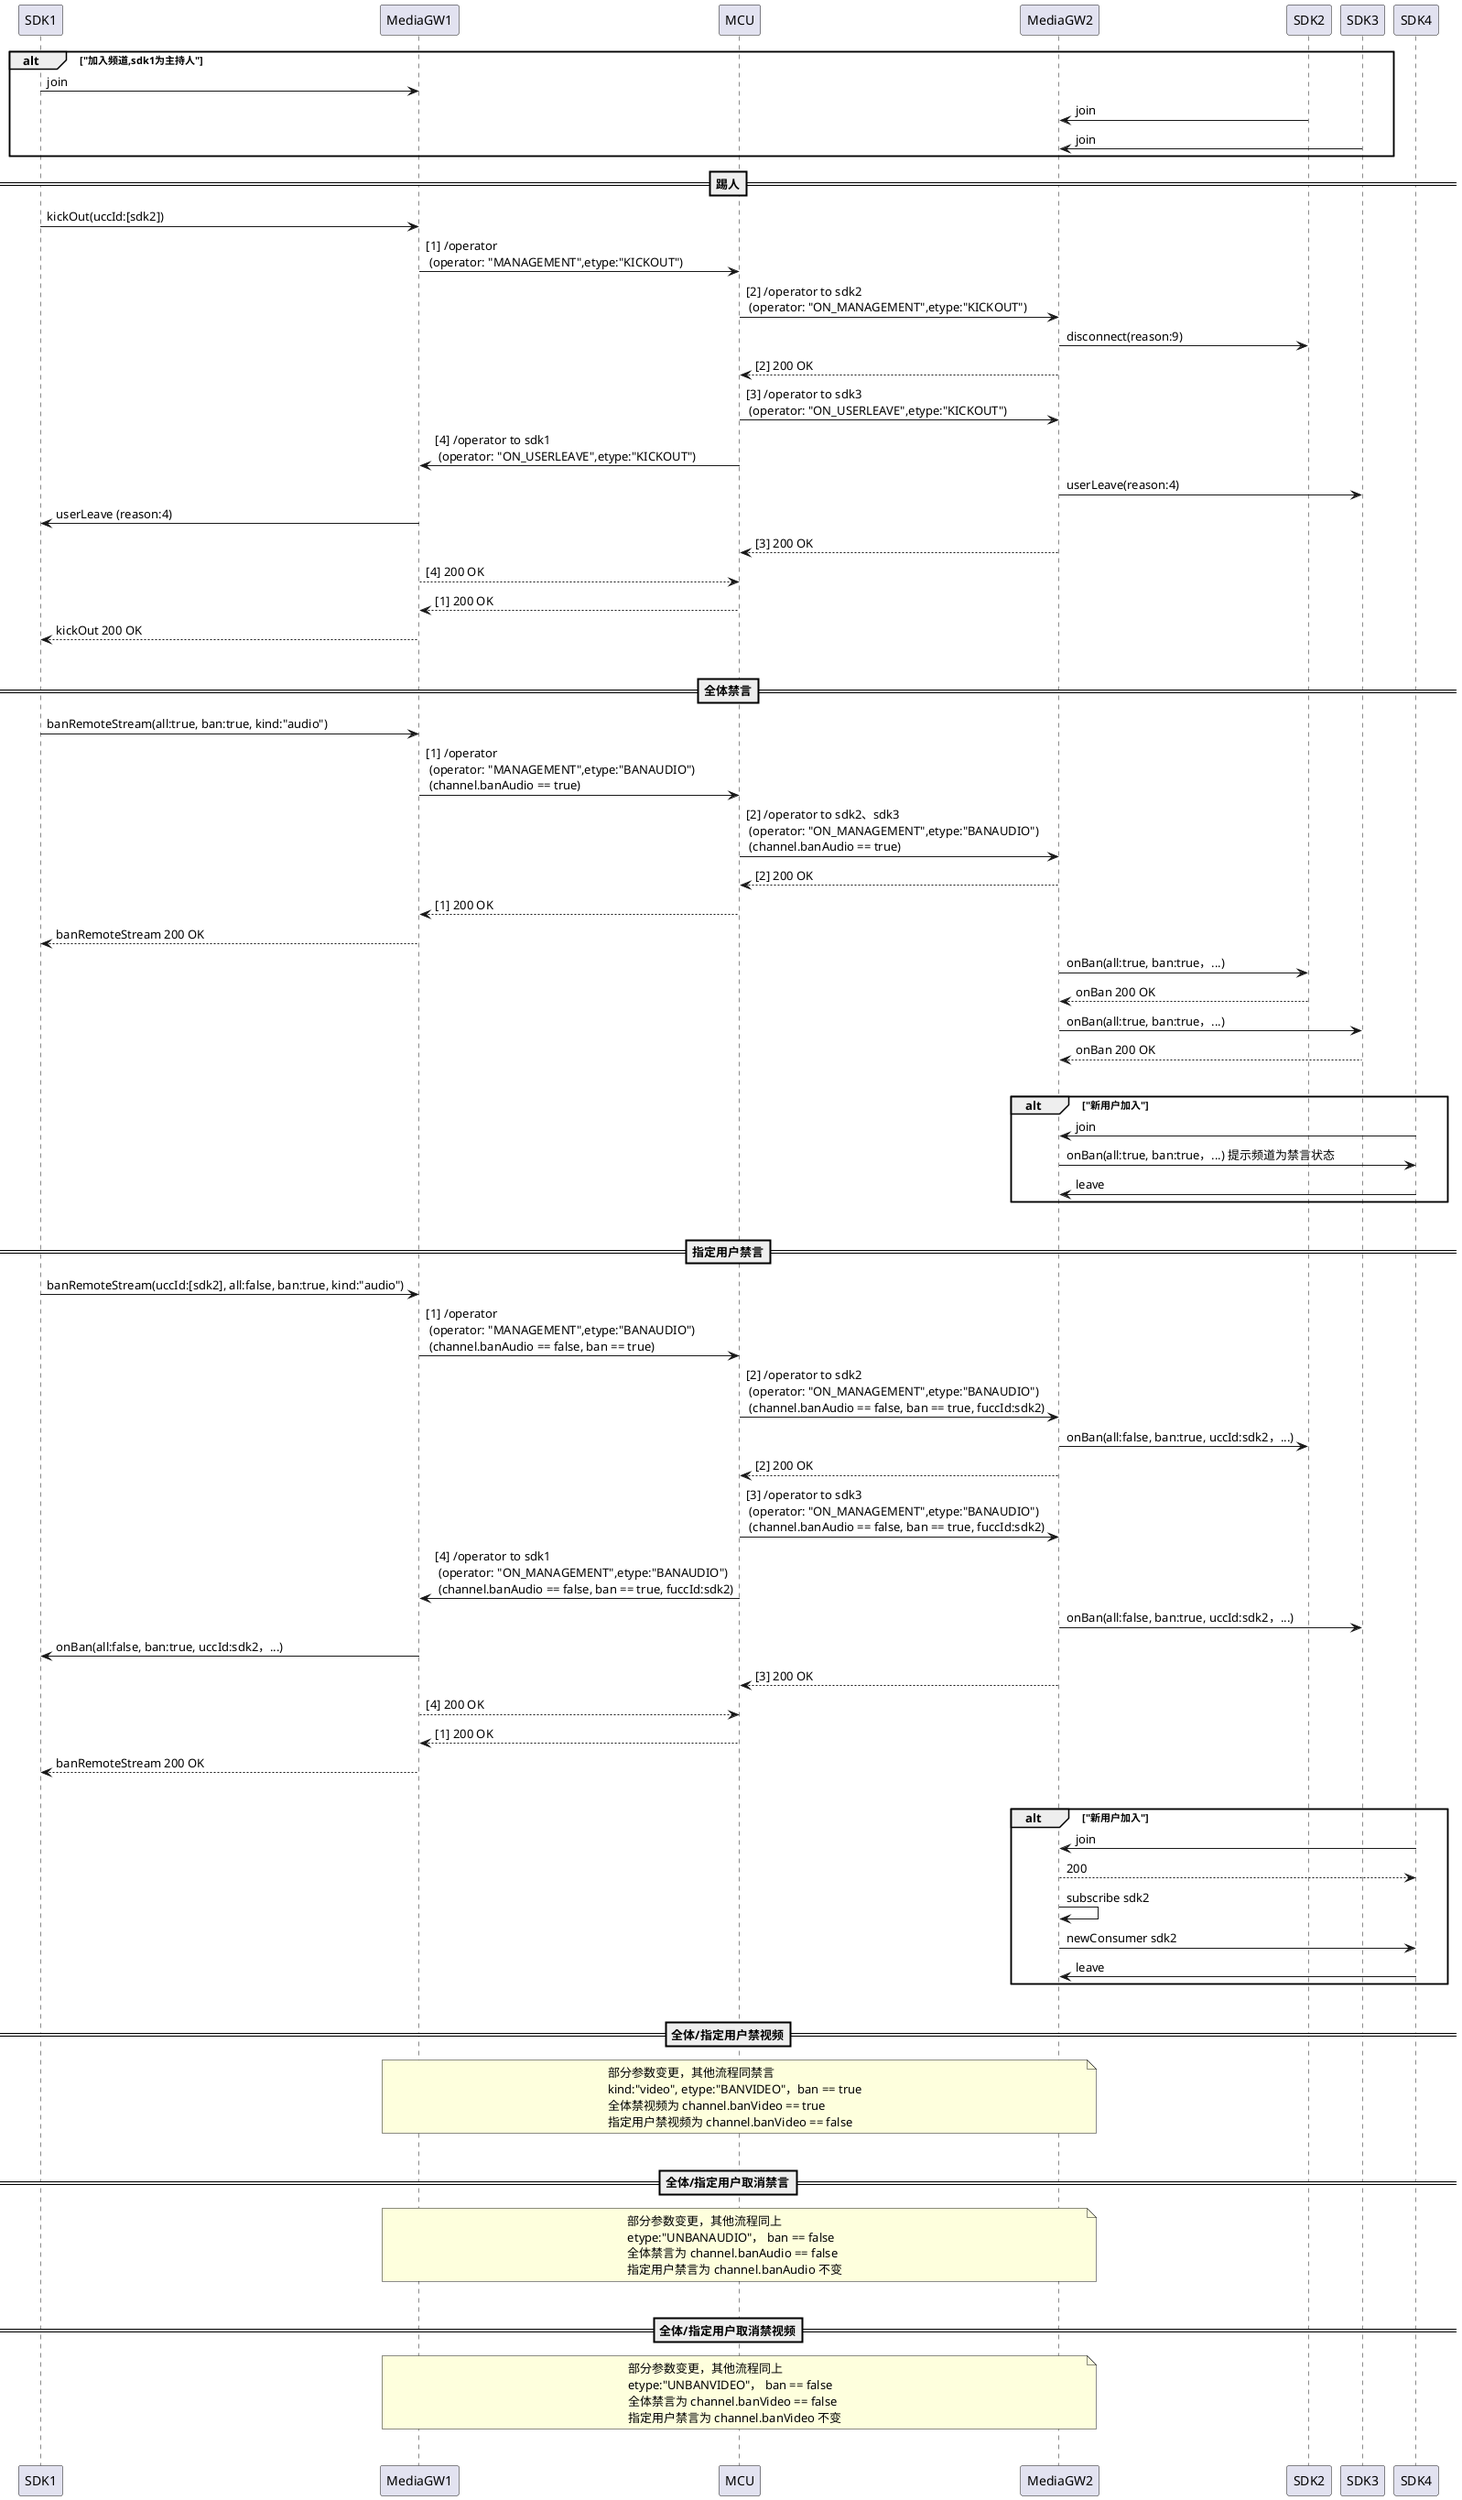 @startuml `频道禁言踢人流程图`

participant SDK1 as sdk1
participant MediaGW1 as gw1
participant MCU as mcu
participant MediaGW2 as gw2
participant SDK2 as sdk2
participant SDK3 as sdk3
participant SDK4 as sdk4

alt "加入频道,sdk1为主持人"
sdk1 -> gw1: join
sdk2 -> gw2: join
sdk3 -> gw2: join
end

==踢人==
sdk1 -> gw1: kickOut(uccId:[sdk2])
gw1 -> mcu: [1] /operator \n (operator: "MANAGEMENT",etype:"KICKOUT")
mcu -> gw2: [2] /operator to sdk2 \n (operator: "ON_MANAGEMENT",etype:"KICKOUT")
gw2 -> sdk2: disconnect(reason:9)
mcu <-- gw2: [2] 200 OK
mcu -> gw2: [3] /operator to sdk3 \n (operator: "ON_USERLEAVE",etype:"KICKOUT")
mcu -> gw1: [4] /operator to sdk1 \n (operator: "ON_USERLEAVE",etype:"KICKOUT")
gw2 -> sdk3: userLeave(reason:4)
gw1 -> sdk1: userLeave (reason:4)
mcu <-- gw2: [3] 200 OK
' gw2 <-- sdk3: userLeave 200
mcu <-- gw1: [4] 200 OK
' gw1 <-- sdk1: userLeave 200
gw1 <-- mcu: [1] 200 OK
sdk1 <-- gw1: kickOut 200 OK

||| 

==全体禁言==
sdk1 -> gw1: banRemoteStream(all:true, ban:true, kind:"audio")
gw1 -> mcu: [1] /operator \n (operator: "MANAGEMENT",etype:"BANAUDIO")\n (channel.banAudio == true)
mcu -> gw2: [2] /operator to sdk2、sdk3 \n (operator: "ON_MANAGEMENT",etype:"BANAUDIO")\n (channel.banAudio == true)
mcu <-- gw2: [2] 200 OK
gw1 <-- mcu: [1] 200 OK
sdk1 <-- gw1: banRemoteStream 200 OK
gw2 -> sdk2: onBan(all:true, ban:true，...)
gw2 <-- sdk2: onBan 200 OK
gw2 -> sdk3: onBan(all:true, ban:true，...)
gw2 <-- sdk3: onBan 200 OK
||| 
alt "新用户加入"
sdk4 -> gw2: join
sdk4 <- gw2: onBan(all:true, ban:true，...) 提示频道为禁言状态
sdk4 -> gw2: leave
end
||| 

==指定用户禁言==
sdk1 -> gw1: banRemoteStream(uccId:[sdk2], all:false, ban:true, kind:"audio")
gw1 -> mcu: [1] /operator \n (operator: "MANAGEMENT",etype:"BANAUDIO")\n (channel.banAudio == false, ban == true)
mcu -> gw2: [2] /operator to sdk2 \n (operator: "ON_MANAGEMENT",etype:"BANAUDIO")\n (channel.banAudio == false, ban == true, fuccId:sdk2)
gw2 -> sdk2: onBan(all:false, ban:true, uccId:sdk2，...)
mcu <-- gw2: [2] 200 OK
' gw2 <-- sdk2: onBan 200 OK
mcu -> gw2: [3] /operator to sdk3 \n (operator: "ON_MANAGEMENT",etype:"BANAUDIO")\n (channel.banAudio == false, ban == true, fuccId:sdk2)
mcu -> gw1: [4] /operator to sdk1 \n (operator: "ON_MANAGEMENT",etype:"BANAUDIO")\n (channel.banAudio == false, ban == true, fuccId:sdk2)
gw2 -> sdk3: onBan(all:false, ban:true, uccId:sdk2，...)
gw1 -> sdk1: onBan(all:false, ban:true, uccId:sdk2，...)
mcu <-- gw2: [3] 200 OK
mcu <-- gw1: [4] 200 OK
' gw2 <-- sdk3: onBan 200 OK
' gw1 <-- sdk1: onBan 200 OK
gw1 <-- mcu: [1] 200 OK
sdk1 <-- gw1: banRemoteStream 200 OK
||| 
alt "新用户加入"
sdk4 -> gw2: join
sdk4 <-- gw2: 200
gw2 -> gw2: subscribe sdk2
gw2 -> sdk4: newConsumer sdk2
' gw2 -> sdk4: onBan(all:false, ban:true, uccId:sdk2，...)
' gw2 <-- sdk4: onBan 200 OK
sdk4 -> gw2: leave
end
||| 

==全体/指定用户禁视频==
note over gw1,gw2
部分参数变更，其他流程同禁言
kind:"video", etype:"BANVIDEO"，ban == true
全体禁视频为 channel.banVideo == true
指定用户禁视频为 channel.banVideo == false
end note
||| 

==全体/指定用户取消禁言==
note over gw1,gw2
部分参数变更，其他流程同上
etype:"UNBANAUDIO"， ban == false
全体禁言为 channel.banAudio == false
指定用户禁言为 channel.banAudio 不变
end note
|||

==全体/指定用户取消禁视频==
note over gw1,gw2
部分参数变更，其他流程同上
etype:"UNBANVIDEO"， ban == false
全体禁言为 channel.banVideo == false
指定用户禁言为 channel.banVideo 不变
end note
|||


@enduml